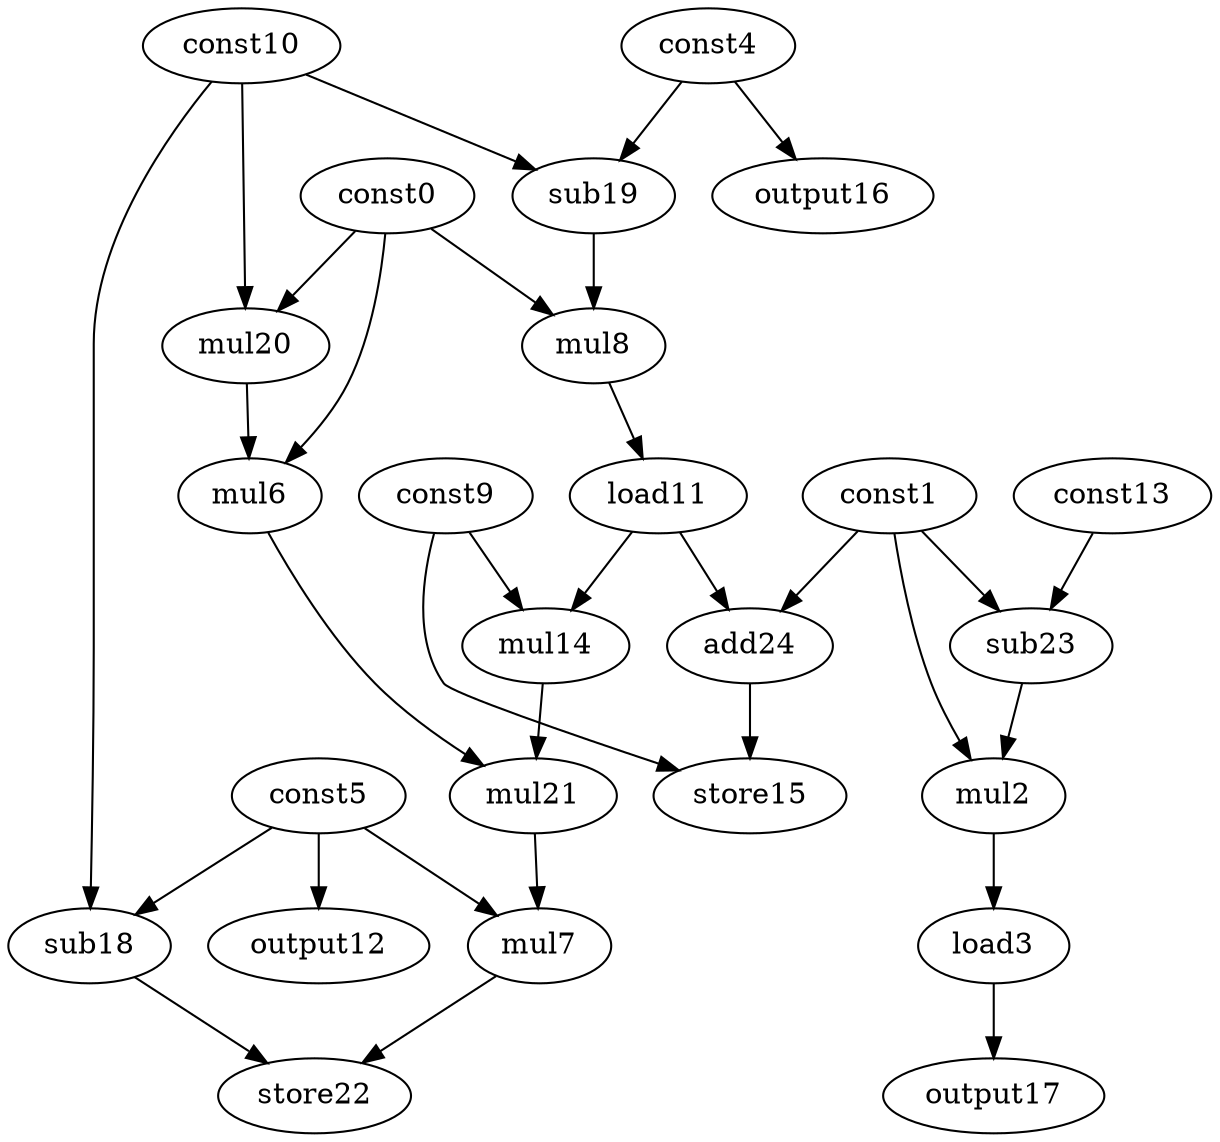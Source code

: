 digraph G { 
const0[opcode=const]; 
const1[opcode=const]; 
mul2[opcode=mul]; 
load3[opcode=load]; 
const4[opcode=const]; 
const5[opcode=const]; 
mul6[opcode=mul]; 
mul7[opcode=mul]; 
mul8[opcode=mul]; 
const9[opcode=const]; 
const10[opcode=const]; 
load11[opcode=load]; 
output12[opcode=output]; 
const13[opcode=const]; 
mul14[opcode=mul]; 
store15[opcode=store]; 
output16[opcode=output]; 
output17[opcode=output]; 
sub18[opcode=sub]; 
sub19[opcode=sub]; 
mul20[opcode=mul]; 
mul21[opcode=mul]; 
store22[opcode=store]; 
sub23[opcode=sub]; 
add24[opcode=add]; 
const5->output12[operand=0];
const4->output16[operand=0];
const10->sub18[operand=0];
const5->sub18[operand=1];
const10->sub19[operand=0];
const4->sub19[operand=1];
const0->mul20[operand=0];
const10->mul20[operand=1];
const1->sub23[operand=0];
const13->sub23[operand=1];
const1->mul2[operand=0];
sub23->mul2[operand=1];
const0->mul6[operand=0];
mul20->mul6[operand=1];
const0->mul8[operand=0];
sub19->mul8[operand=1];
mul2->load3[operand=0];
mul8->load11[operand=0];
const9->mul14[operand=0];
load11->mul14[operand=1];
load3->output17[operand=0];
const1->add24[operand=0];
load11->add24[operand=1];
add24->store15[operand=0];
const9->store15[operand=1];
mul14->mul21[operand=0];
mul6->mul21[operand=1];
mul21->mul7[operand=0];
const5->mul7[operand=1];
sub18->store22[operand=0];
mul7->store22[operand=1];
}
